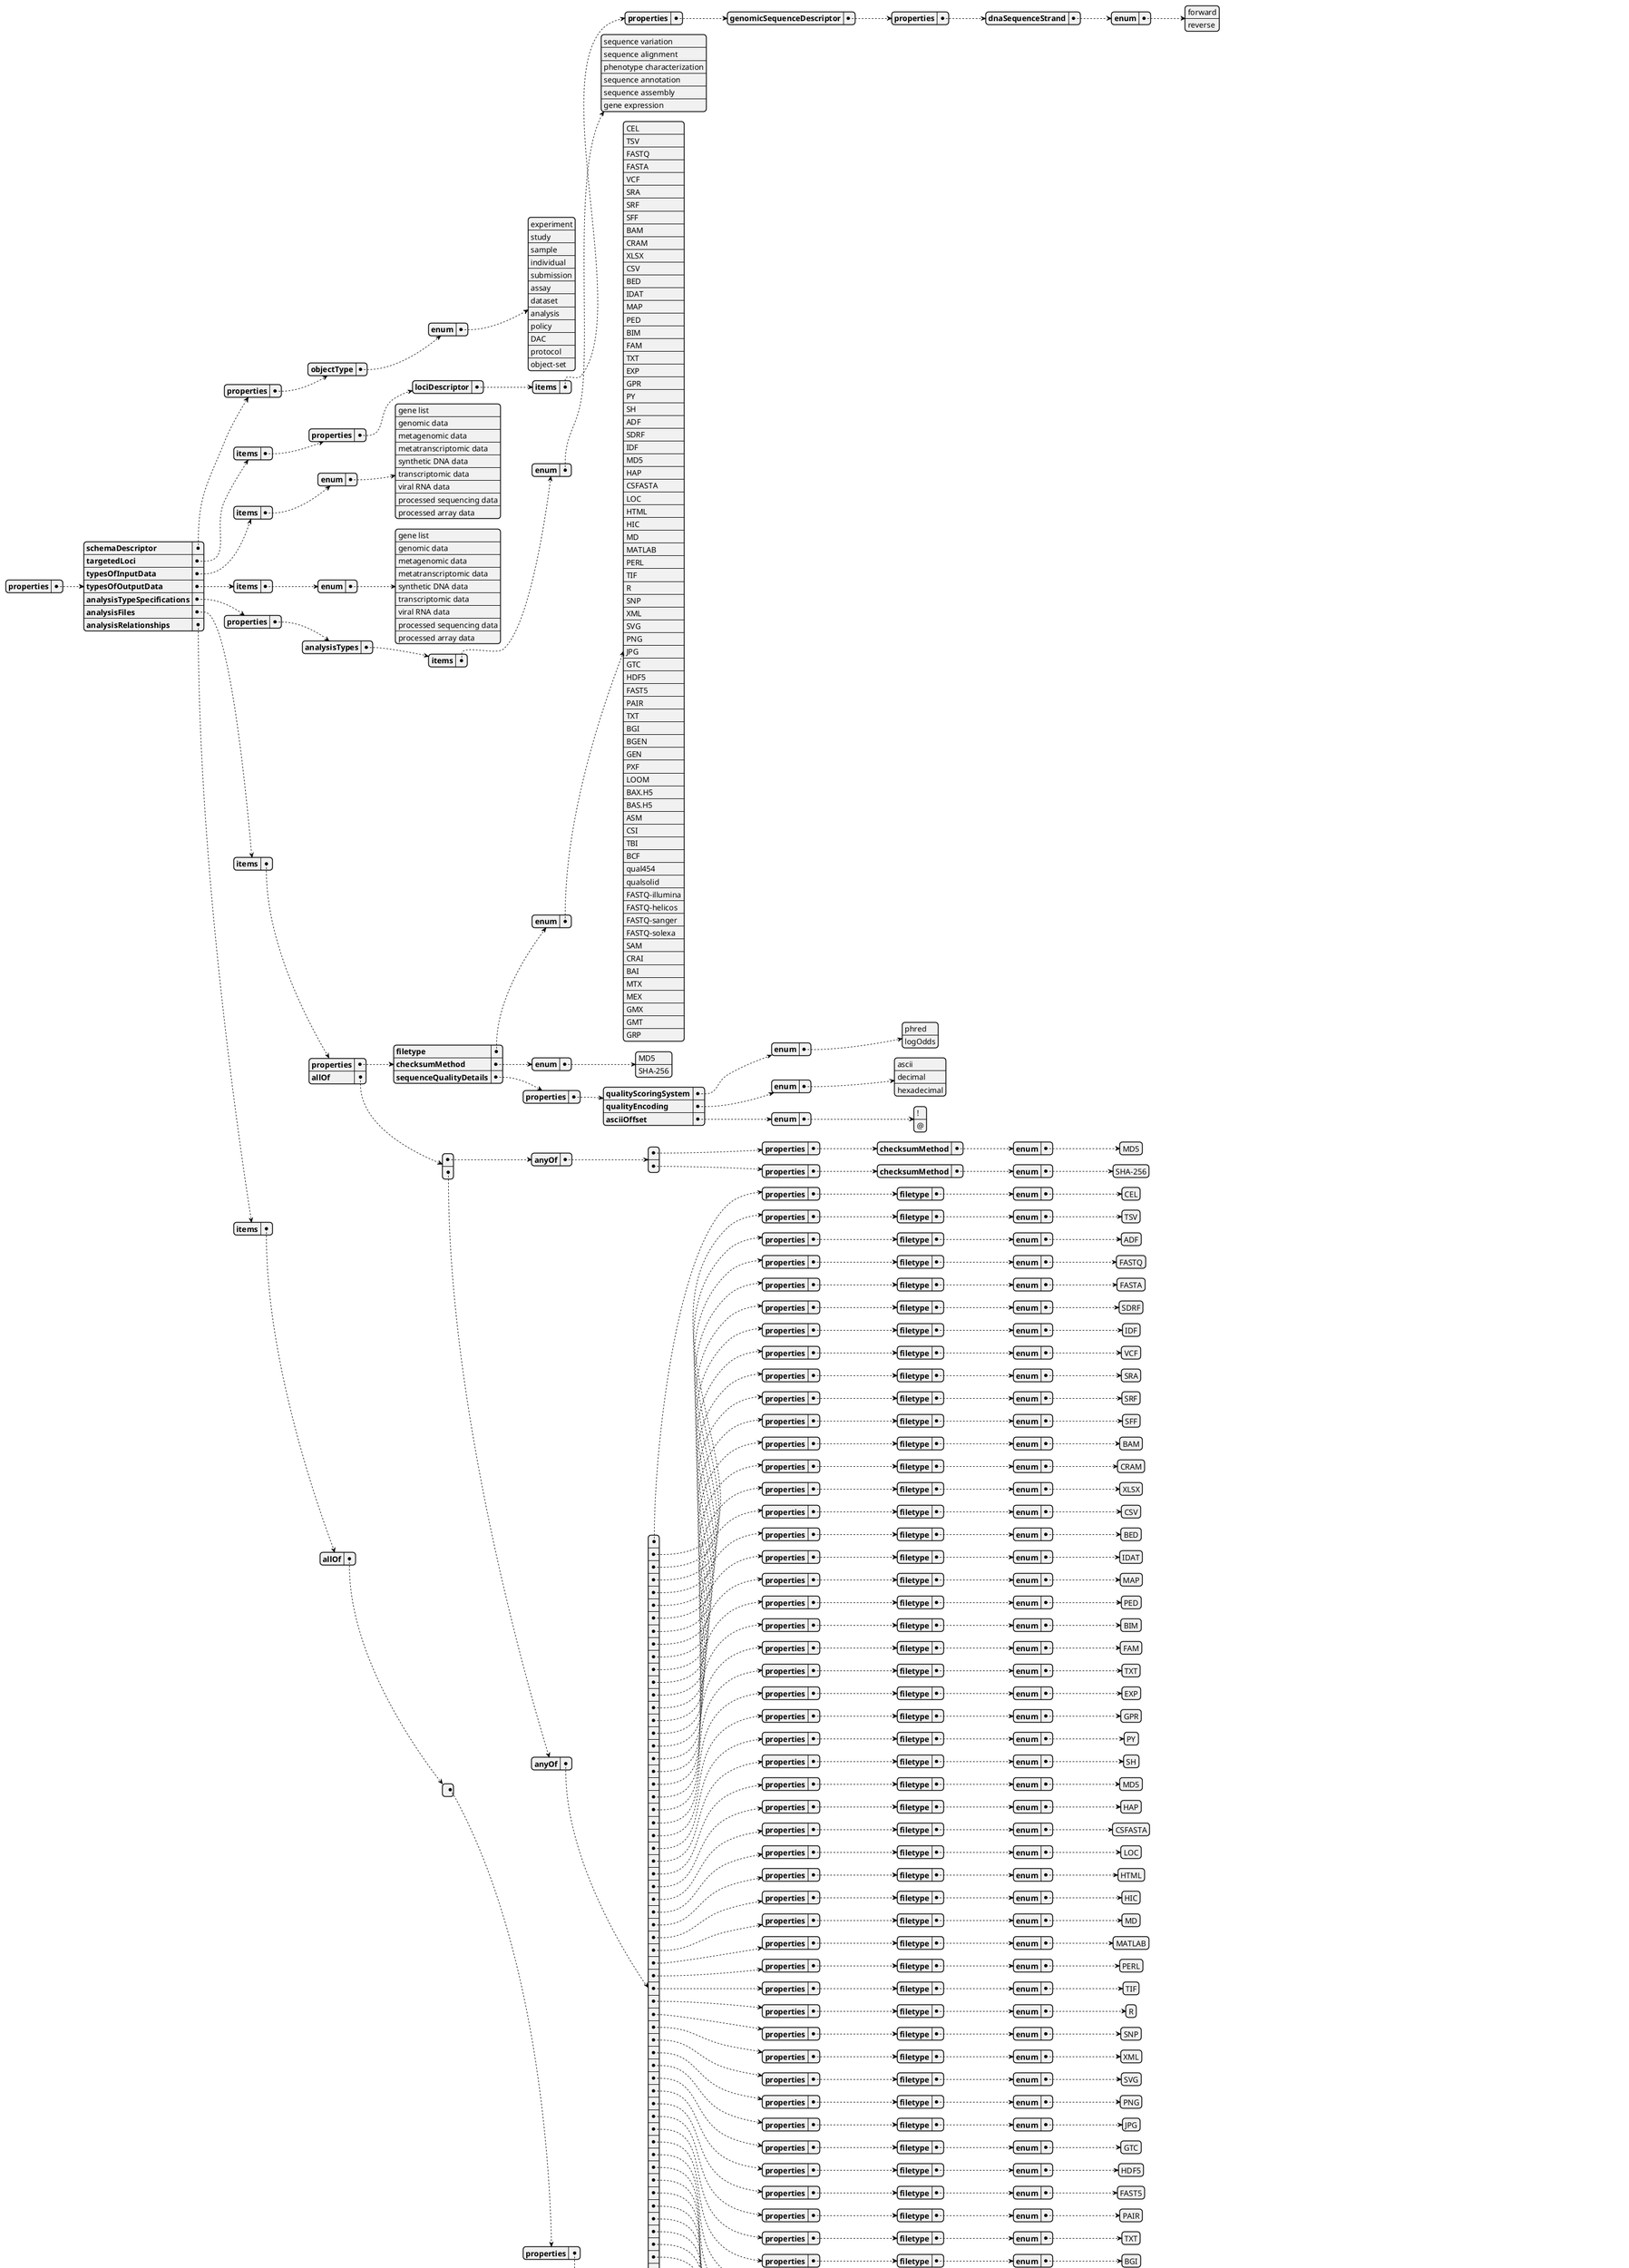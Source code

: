 @startjson

{
    "properties": {
        "schemaDescriptor": {
            "properties": {
                "objectType": {
                    "enum": [
                        "experiment",
                        "study",
                        "sample",
                        "individual",
                        "submission",
                        "assay",
                        "dataset",
                        "analysis",
                        "policy",
                        "DAC",
                        "protocol",
                        "object-set"
                    ]
                }
            }
        },
        "targetedLoci": {
            "items": {
                "properties": {
                    "lociDescriptor": {
                        "items": {
                            "properties": {
                                "genomicSequenceDescriptor": {
                                    "properties": {
                                        "dnaSequenceStrand": {
                                            "enum": [
                                                "forward",
                                                "reverse"
                                            ]
                                        }
                                    }
                                }
                            }
                        }
                    }
                }
            }
        },
        "typesOfInputData": {
            "items": {
                "enum": [
                    "gene list",
                    "genomic data",
                    "metagenomic data",
                    "metatranscriptomic data",
                    "synthetic DNA data",
                    "transcriptomic data",
                    "viral RNA data",
                    "processed sequencing data",
                    "processed array data"
                ]
            }
        },
        "typesOfOutputData": {
            "items": {
                "enum": [
                    "gene list",
                    "genomic data",
                    "metagenomic data",
                    "metatranscriptomic data",
                    "synthetic DNA data",
                    "transcriptomic data",
                    "viral RNA data",
                    "processed sequencing data",
                    "processed array data"
                ]
            }
        },
        "analysisTypeSpecifications": {
            "properties": {
                "analysisTypes": {
                    "items": {
                        "enum": [
                            "sequence variation",
                            "sequence alignment",
                            "phenotype characterization",
                            "sequence annotation",
                            "sequence assembly",
                            "gene expression"
                        ]
                    }
                }
            }
        },
        "analysisFiles": {
            "items": {
                "properties": {
                    "filetype": {
                        "enum": [
                            "CEL",
                            "TSV",
                            "FASTQ",
                            "FASTA",
                            "VCF",
                            "SRA",
                            "SRF",
                            "SFF",
                            "BAM",
                            "CRAM",
                            "XLSX",
                            "CSV",
                            "BED",
                            "IDAT",
                            "MAP",
                            "PED",
                            "BIM",
                            "FAM",
                            "TXT",
                            "EXP",
                            "GPR",
                            "PY",
                            "SH",
                            "ADF",
                            "SDRF",
                            "IDF",
                            "MD5",
                            "HAP",
                            "CSFASTA",
                            "LOC",
                            "HTML",
                            "HIC",
                            "MD",
                            "MATLAB",
                            "PERL",
                            "TIF",
                            "R",
                            "SNP",
                            "XML",
                            "SVG",
                            "PNG",
                            "JPG",
                            "GTC",
                            "HDF5",
                            "FAST5",
                            "PAIR",
                            "TXT",
                            "BGI",
                            "BGEN",
                            "GEN",
                            "PXF",
                            "LOOM",
                            "BAX.H5",
                            "BAS.H5",
                            "ASM",
                            "CSI",
                            "TBI",
                            "BCF",
                            "qual454",
                            "qualsolid",
                            "FASTQ-illumina",
                            "FASTQ-helicos",
                            "FASTQ-sanger",
                            "FASTQ-solexa",
                            "SAM",
                            "CRAI",
                            "BAI",
                            "MTX",
                            "MEX ",
                            "GMX",
                            "GMT",
                            "GRP"
                        ]
                    },
                    "checksumMethod": {
                        "enum": [
                            "MD5",
                            "SHA-256"
                        ]
                    },
                    "sequenceQualityDetails": {
                        "properties": {
                            "qualityScoringSystem": {
                                "enum": [
                                    "phred",
                                    "logOdds"
                                ]
                            },
                            "qualityEncoding": {
                                "enum": [
                                    "ascii",
                                    "decimal",
                                    "hexadecimal"
                                ]
                            },
                            "asciiOffset": {
                                "enum": [
                                    "!",
                                    "@"
                                ]
                            }
                        }
                    }
                },
                "allOf": [
                    {
                        "anyOf": [
                            {
                                "properties": {
                                    "checksumMethod": {
                                        "enum": [
                                            "MD5"
                                        ]
                                    }
                                }
                            },
                            {
                                "properties": {
                                    "checksumMethod": {
                                        "enum": [
                                            "SHA-256"
                                        ]
                                    }
                                }
                            }
                        ]
                    },
                    {
                        "anyOf": [
                            {
                                "properties": {
                                    "filetype": {
                                        "enum": [
                                            "CEL"
                                        ]
                                    }
                                }
                            },
                            {
                                "properties": {
                                    "filetype": {
                                        "enum": [
                                            "TSV"
                                        ]
                                    }
                                }
                            },
                            {
                                "properties": {
                                    "filetype": {
                                        "enum": [
                                            "ADF"
                                        ]
                                    }
                                }
                            },
                            {
                                "properties": {
                                    "filetype": {
                                        "enum": [
                                            "FASTQ"
                                        ]
                                    }
                                }
                            },
                            {
                                "properties": {
                                    "filetype": {
                                        "enum": [
                                            "FASTA"
                                        ]
                                    }
                                }
                            },
                            {
                                "properties": {
                                    "filetype": {
                                        "enum": [
                                            "SDRF"
                                        ]
                                    }
                                }
                            },
                            {
                                "properties": {
                                    "filetype": {
                                        "enum": [
                                            "IDF"
                                        ]
                                    }
                                }
                            },
                            {
                                "properties": {
                                    "filetype": {
                                        "enum": [
                                            "VCF"
                                        ]
                                    }
                                }
                            },
                            {
                                "properties": {
                                    "filetype": {
                                        "enum": [
                                            "SRA"
                                        ]
                                    }
                                }
                            },
                            {
                                "properties": {
                                    "filetype": {
                                        "enum": [
                                            "SRF"
                                        ]
                                    }
                                }
                            },
                            {
                                "properties": {
                                    "filetype": {
                                        "enum": [
                                            "SFF"
                                        ]
                                    }
                                }
                            },
                            {
                                "properties": {
                                    "filetype": {
                                        "enum": [
                                            "BAM"
                                        ]
                                    }
                                }
                            },
                            {
                                "properties": {
                                    "filetype": {
                                        "enum": [
                                            "CRAM"
                                        ]
                                    }
                                }
                            },
                            {
                                "properties": {
                                    "filetype": {
                                        "enum": [
                                            "XLSX"
                                        ]
                                    }
                                }
                            },
                            {
                                "properties": {
                                    "filetype": {
                                        "enum": [
                                            "CSV"
                                        ]
                                    }
                                }
                            },
                            {
                                "properties": {
                                    "filetype": {
                                        "enum": [
                                            "BED"
                                        ]
                                    }
                                }
                            },
                            {
                                "properties": {
                                    "filetype": {
                                        "enum": [
                                            "IDAT"
                                        ]
                                    }
                                }
                            },
                            {
                                "properties": {
                                    "filetype": {
                                        "enum": [
                                            "MAP"
                                        ]
                                    }
                                }
                            },
                            {
                                "properties": {
                                    "filetype": {
                                        "enum": [
                                            "PED"
                                        ]
                                    }
                                }
                            },
                            {
                                "properties": {
                                    "filetype": {
                                        "enum": [
                                            "BIM"
                                        ]
                                    }
                                }
                            },
                            {
                                "properties": {
                                    "filetype": {
                                        "enum": [
                                            "FAM"
                                        ]
                                    }
                                }
                            },
                            {
                                "properties": {
                                    "filetype": {
                                        "enum": [
                                            "TXT"
                                        ]
                                    }
                                }
                            },
                            {
                                "properties": {
                                    "filetype": {
                                        "enum": [
                                            "EXP"
                                        ]
                                    }
                                }
                            },
                            {
                                "properties": {
                                    "filetype": {
                                        "enum": [
                                            "GPR"
                                        ]
                                    }
                                }
                            },
                            {
                                "properties": {
                                    "filetype": {
                                        "enum": [
                                            "PY"
                                        ]
                                    }
                                }
                            },
                            {
                                "properties": {
                                    "filetype": {
                                        "enum": [
                                            "SH"
                                        ]
                                    }
                                }
                            },
                            {
                                "properties": {
                                    "filetype": {
                                        "enum": [
                                            "MD5"
                                        ]
                                    }
                                }
                            },
                            {
                                "properties": {
                                    "filetype": {
                                        "enum": [
                                            "HAP"
                                        ]
                                    }
                                }
                            },
                            {
                                "properties": {
                                    "filetype": {
                                        "enum": [
                                            "CSFASTA"
                                        ]
                                    }
                                }
                            },
                            {
                                "properties": {
                                    "filetype": {
                                        "enum": [
                                            "LOC"
                                        ]
                                    }
                                }
                            },
                            {
                                "properties": {
                                    "filetype": {
                                        "enum": [
                                            "HTML"
                                        ]
                                    }
                                }
                            },
                            {
                                "properties": {
                                    "filetype": {
                                        "enum": [
                                            "HIC"
                                        ]
                                    }
                                }
                            },
                            {
                                "properties": {
                                    "filetype": {
                                        "enum": [
                                            "MD"
                                        ]
                                    }
                                }
                            },
                            {
                                "properties": {
                                    "filetype": {
                                        "enum": [
                                            "MATLAB"
                                        ]
                                    }
                                }
                            },
                            {
                                "properties": {
                                    "filetype": {
                                        "enum": [
                                            "PERL"
                                        ]
                                    }
                                }
                            },
                            {
                                "properties": {
                                    "filetype": {
                                        "enum": [
                                            "TIF"
                                        ]
                                    }
                                }
                            },
                            {
                                "properties": {
                                    "filetype": {
                                        "enum": [
                                            "R"
                                        ]
                                    }
                                }
                            },
                            {
                                "properties": {
                                    "filetype": {
                                        "enum": [
                                            "SNP"
                                        ]
                                    }
                                }
                            },
                            {
                                "properties": {
                                    "filetype": {
                                        "enum": [
                                            "XML"
                                        ]
                                    }
                                }
                            },
                            {
                                "properties": {
                                    "filetype": {
                                        "enum": [
                                            "SVG"
                                        ]
                                    }
                                }
                            },
                            {
                                "properties": {
                                    "filetype": {
                                        "enum": [
                                            "PNG"
                                        ]
                                    }
                                }
                            },
                            {
                                "properties": {
                                    "filetype": {
                                        "enum": [
                                            "JPG"
                                        ]
                                    }
                                }
                            },
                            {
                                "properties": {
                                    "filetype": {
                                        "enum": [
                                            "GTC"
                                        ]
                                    }
                                }
                            },
                            {
                                "properties": {
                                    "filetype": {
                                        "enum": [
                                            "HDF5"
                                        ]
                                    }
                                }
                            },
                            {
                                "properties": {
                                    "filetype": {
                                        "enum": [
                                            "FAST5"
                                        ]
                                    }
                                }
                            },
                            {
                                "properties": {
                                    "filetype": {
                                        "enum": [
                                            "PAIR"
                                        ]
                                    }
                                }
                            },
                            {
                                "properties": {
                                    "filetype": {
                                        "enum": [
                                            "TXT"
                                        ]
                                    }
                                }
                            },
                            {
                                "properties": {
                                    "filetype": {
                                        "enum": [
                                            "BGI"
                                        ]
                                    }
                                }
                            },
                            {
                                "properties": {
                                    "filetype": {
                                        "enum": [
                                            "BGEN"
                                        ]
                                    }
                                }
                            },
                            {
                                "properties": {
                                    "filetype": {
                                        "enum": [
                                            "GEN"
                                        ]
                                    }
                                }
                            },
                            {
                                "properties": {
                                    "filetype": {
                                        "enum": [
                                            "PXF"
                                        ]
                                    }
                                }
                            },
                            {
                                "properties": {
                                    "filetype": {
                                        "enum": [
                                            "LOOM"
                                        ]
                                    }
                                }
                            },
                            {
                                "properties": {
                                    "filetype": {
                                        "enum": [
                                            "BAX.H5"
                                        ]
                                    }
                                }
                            },
                            {
                                "properties": {
                                    "filetype": {
                                        "enum": [
                                            "BAS.H5"
                                        ]
                                    }
                                }
                            },
                            {
                                "properties": {
                                    "filetype": {
                                        "enum": [
                                            "ASM"
                                        ]
                                    }
                                }
                            },
                            {
                                "properties": {
                                    "filetype": {
                                        "enum": [
                                            "CSI"
                                        ]
                                    }
                                }
                            },
                            {
                                "properties": {
                                    "filetype": {
                                        "enum": [
                                            "TBI"
                                        ]
                                    }
                                }
                            },
                            {
                                "properties": {
                                    "filetype": {
                                        "enum": [
                                            "BCF"
                                        ]
                                    }
                                }
                            },
                            {
                                "properties": {
                                    "filetype": {
                                        "enum": [
                                            "qual454"
                                        ]
                                    }
                                }
                            },
                            {
                                "properties": {
                                    "filetype": {
                                        "enum": [
                                            "qualsolid"
                                        ]
                                    }
                                }
                            },
                            {
                                "properties": {
                                    "filetype": {
                                        "enum": [
                                            "FASTQ-illumina"
                                        ]
                                    }
                                }
                            },
                            {
                                "properties": {
                                    "filetype": {
                                        "enum": [
                                            "FASTQ-helicos"
                                        ]
                                    }
                                }
                            },
                            {
                                "properties": {
                                    "filetype": {
                                        "enum": [
                                            "FASTQ-sanger"
                                        ]
                                    }
                                }
                            },
                            {
                                "properties": {
                                    "filetype": {
                                        "enum": [
                                            "FASTQ-solexa"
                                        ]
                                    }
                                }
                            },
                            {
                                "properties": {
                                    "filetype": {
                                        "enum": [
                                            "SAM"
                                        ]
                                    }
                                }
                            },
                            {
                                "properties": {
                                    "filetype": {
                                        "enum": [
                                            "CRAI"
                                        ]
                                    }
                                }
                            },
                            {
                                "properties": {
                                    "filetype": {
                                        "enum": [
                                            "BAI"
                                        ]
                                    }
                                }
                            },
                            {
                                "properties": {
                                    "filetype": {
                                        "enum": [
                                            "MTX"
                                        ]
                                    }
                                }
                            },
                            {
                                "properties": {
                                    "filetype": {
                                        "enum": [
                                            "MEX"
                                        ]
                                    }
                                }
                            },
                            {
                                "properties": {
                                    "filetype": {
                                        "enum": [
                                            "GMX"
                                        ]
                                    }
                                }
                            },
                            {
                                "properties": {
                                    "filetype": {
                                        "enum": [
                                            "GMT"
                                        ]
                                    }
                                }
                            },
                            {
                                "properties": {
                                    "filetype": {
                                        "enum": [
                                            "GRP"
                                        ]
                                    }
                                }
                            }
                        ]
                    }
                ]
            }
        },
        "analysisRelationships": {
            "items": {
                "allOf": [
                    {
                        "properties": {
                            "rType": {
                                "enum": [
                                    "referencedBy",
                                    "developsFrom",
                                    "sameAs",
                                    "memberOf",
                                    "groupedWith",
                                    "familyRelationshipWith",
                                    "childOf",
                                    "isAfter",
                                    "publishedIn",
                                    "submittedBy",
                                    "contactOf",
                                    "mainContactOf"
                                ]
                            },
                            "rSource": {
                                "allOf": [
                                    {
                                        "properties": {
                                            "objectType": {
                                                "enum": [
                                                    "experiment",
                                                    "study",
                                                    "sample",
                                                    "individual",
                                                    "submission",
                                                    "assay",
                                                    "dataset",
                                                    "analysis",
                                                    "policy",
                                                    "DAC",
                                                    "protocol",
                                                    "externalAccession",
                                                    "externalURL"
                                                ]
                                            }
                                        },
                                        "allOf": [
                                            {
                                                "anyOf": [
                                                    {
                                                        "properties": {
                                                            "objectType": {
                                                                "enum": [
                                                                    "externalAccession"
                                                                ]
                                                            }
                                                        }
                                                    },
                                                    {
                                                        "properties": {
                                                            "objectType": {
                                                                "enum": [
                                                                    "experiment"
                                                                ]
                                                            }
                                                        }
                                                    },
                                                    {
                                                        "properties": {
                                                            "objectType": {
                                                                "enum": [
                                                                    "study"
                                                                ]
                                                            }
                                                        }
                                                    },
                                                    {
                                                        "properties": {
                                                            "objectType": {
                                                                "enum": [
                                                                    "sample"
                                                                ]
                                                            }
                                                        }
                                                    },
                                                    {
                                                        "properties": {
                                                            "objectType": {
                                                                "enum": [
                                                                    "submission"
                                                                ]
                                                            }
                                                        }
                                                    },
                                                    {
                                                        "properties": {
                                                            "objectType": {
                                                                "enum": [
                                                                    "assay"
                                                                ]
                                                            }
                                                        }
                                                    },
                                                    {
                                                        "properties": {
                                                            "objectType": {
                                                                "enum": [
                                                                    "dataset"
                                                                ]
                                                            }
                                                        }
                                                    },
                                                    {
                                                        "properties": {
                                                            "objectType": {
                                                                "enum": [
                                                                    "analysis"
                                                                ]
                                                            }
                                                        }
                                                    },
                                                    {
                                                        "properties": {
                                                            "objectType": {
                                                                "enum": [
                                                                    "policy"
                                                                ]
                                                            }
                                                        }
                                                    },
                                                    {
                                                        "properties": {
                                                            "objectType": {
                                                                "enum": [
                                                                    "DAC"
                                                                ]
                                                            }
                                                        }
                                                    },
                                                    {
                                                        "properties": {
                                                            "objectType": {
                                                                "enum": [
                                                                    "individual"
                                                                ]
                                                            }
                                                        }
                                                    },
                                                    {
                                                        "properties": {
                                                            "objectType": {
                                                                "enum": [
                                                                    "protocol"
                                                                ]
                                                            }
                                                        }
                                                    }
                                                ]
                                            }
                                        ]
                                    }
                                ]
                            },
                            "rTarget": {
                                "allOf": [
                                    {
                                        "properties": {
                                            "objectType": {
                                                "enum": [
                                                    "experiment",
                                                    "study",
                                                    "sample",
                                                    "individual",
                                                    "submission",
                                                    "assay",
                                                    "dataset",
                                                    "analysis",
                                                    "policy",
                                                    "DAC",
                                                    "protocol",
                                                    "externalAccession",
                                                    "externalURL"
                                                ]
                                            }
                                        },
                                        "allOf": [
                                            {
                                                "anyOf": [
                                                    {
                                                        "properties": {
                                                            "objectType": {
                                                                "enum": [
                                                                    "externalAccession"
                                                                ]
                                                            }
                                                        }
                                                    },
                                                    {
                                                        "properties": {
                                                            "objectType": {
                                                                "enum": [
                                                                    "experiment"
                                                                ]
                                                            }
                                                        }
                                                    },
                                                    {
                                                        "properties": {
                                                            "objectType": {
                                                                "enum": [
                                                                    "study"
                                                                ]
                                                            }
                                                        }
                                                    },
                                                    {
                                                        "properties": {
                                                            "objectType": {
                                                                "enum": [
                                                                    "sample"
                                                                ]
                                                            }
                                                        }
                                                    },
                                                    {
                                                        "properties": {
                                                            "objectType": {
                                                                "enum": [
                                                                    "submission"
                                                                ]
                                                            }
                                                        }
                                                    },
                                                    {
                                                        "properties": {
                                                            "objectType": {
                                                                "enum": [
                                                                    "assay"
                                                                ]
                                                            }
                                                        }
                                                    },
                                                    {
                                                        "properties": {
                                                            "objectType": {
                                                                "enum": [
                                                                    "dataset"
                                                                ]
                                                            }
                                                        }
                                                    },
                                                    {
                                                        "properties": {
                                                            "objectType": {
                                                                "enum": [
                                                                    "analysis"
                                                                ]
                                                            }
                                                        }
                                                    },
                                                    {
                                                        "properties": {
                                                            "objectType": {
                                                                "enum": [
                                                                    "policy"
                                                                ]
                                                            }
                                                        }
                                                    },
                                                    {
                                                        "properties": {
                                                            "objectType": {
                                                                "enum": [
                                                                    "DAC"
                                                                ]
                                                            }
                                                        }
                                                    },
                                                    {
                                                        "properties": {
                                                            "objectType": {
                                                                "enum": [
                                                                    "individual"
                                                                ]
                                                            }
                                                        }
                                                    },
                                                    {
                                                        "properties": {
                                                            "objectType": {
                                                                "enum": [
                                                                    "protocol"
                                                                ]
                                                            }
                                                        }
                                                    }
                                                ]
                                            }
                                        ]
                                    }
                                ]
                            }
                        }
                    }
                ]
            }
        }
    }
}
@endjson
